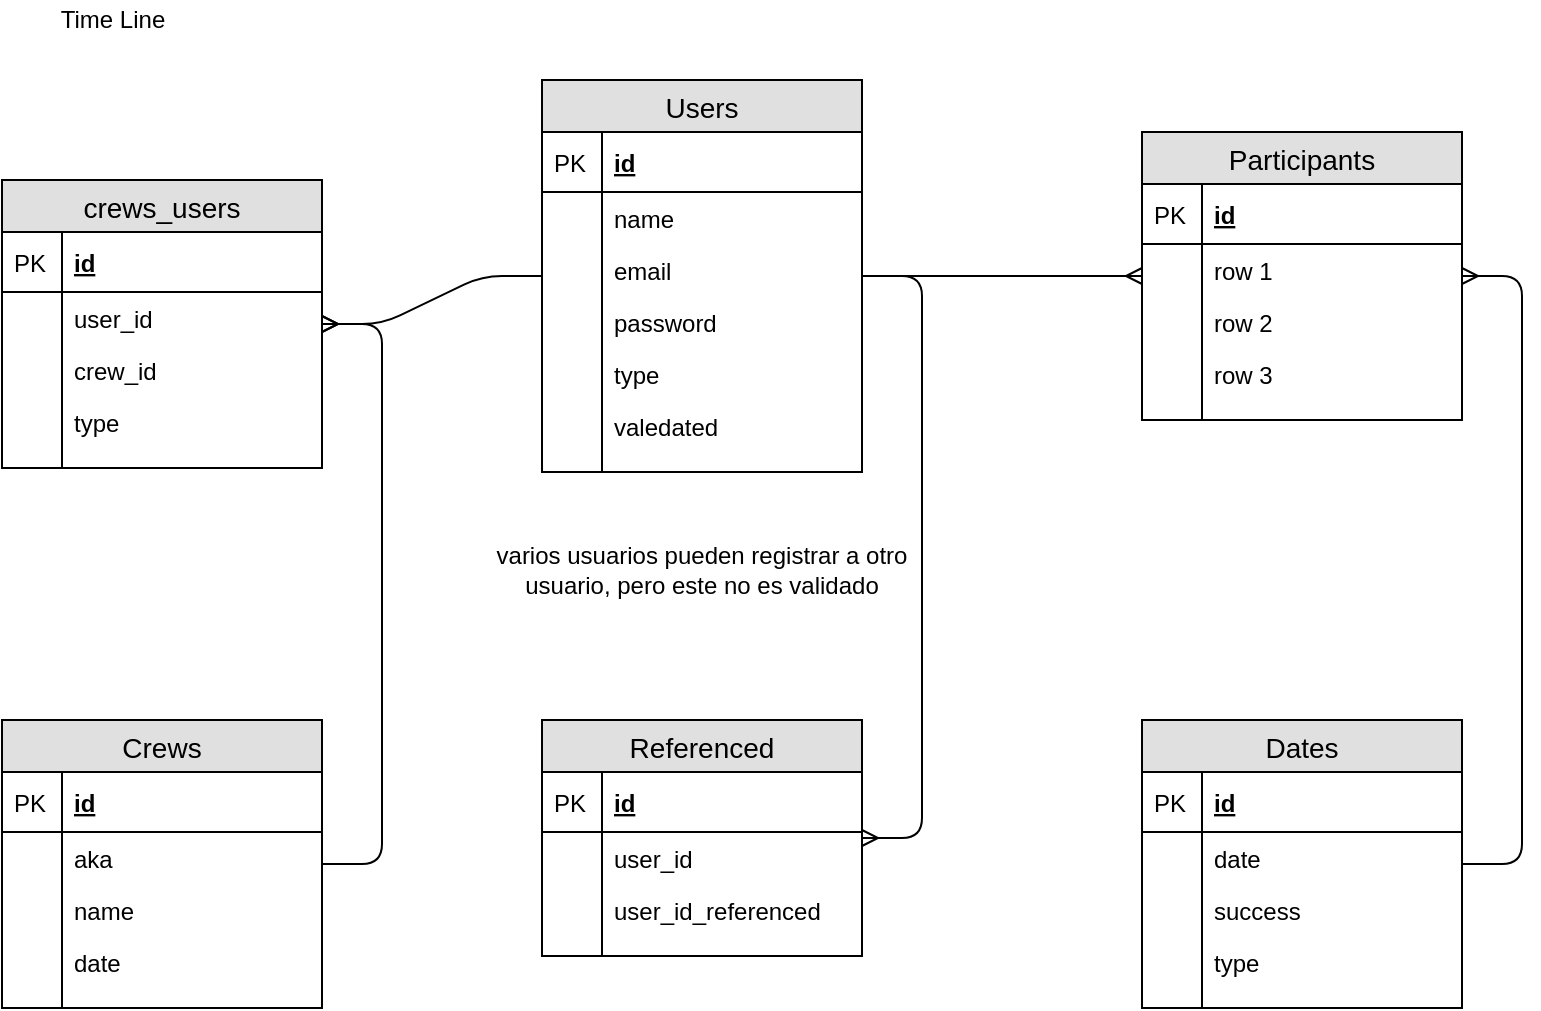 <mxfile version="12.3.5" type="github" pages="1">
  <diagram id="JzFVb4oyIEqKxlwuu2U5" name="Página-1">
    <mxGraphModel dx="1059" dy="760" grid="1" gridSize="10" guides="1" tooltips="1" connect="1" arrows="1" fold="1" page="1" pageScale="1" pageWidth="827" pageHeight="1169" math="0" shadow="0">
      <root>
        <mxCell id="0"/>
        <mxCell id="1" parent="0"/>
        <mxCell id="Vl0drdcQFhSeEJBYL_XI-1" value="Time Line&lt;br&gt;" style="text;html=1;align=center;verticalAlign=middle;resizable=0;points=[];;autosize=1;" parent="1" vertex="1">
          <mxGeometry x="40" y="40" width="70" height="20" as="geometry"/>
        </mxCell>
        <mxCell id="Vl0drdcQFhSeEJBYL_XI-6" value="Users" style="swimlane;fontStyle=0;childLayout=stackLayout;horizontal=1;startSize=26;fillColor=#e0e0e0;horizontalStack=0;resizeParent=1;resizeParentMax=0;resizeLast=0;collapsible=1;marginBottom=0;swimlaneFillColor=#ffffff;align=center;fontSize=14;" parent="1" vertex="1">
          <mxGeometry x="290" y="80" width="160" height="196" as="geometry"/>
        </mxCell>
        <mxCell id="Vl0drdcQFhSeEJBYL_XI-7" value="id" style="shape=partialRectangle;top=0;left=0;right=0;bottom=1;align=left;verticalAlign=middle;fillColor=none;spacingLeft=34;spacingRight=4;overflow=hidden;rotatable=0;points=[[0,0.5],[1,0.5]];portConstraint=eastwest;dropTarget=0;fontStyle=5;fontSize=12;" parent="Vl0drdcQFhSeEJBYL_XI-6" vertex="1">
          <mxGeometry y="26" width="160" height="30" as="geometry"/>
        </mxCell>
        <mxCell id="Vl0drdcQFhSeEJBYL_XI-8" value="PK" style="shape=partialRectangle;top=0;left=0;bottom=0;fillColor=none;align=left;verticalAlign=middle;spacingLeft=4;spacingRight=4;overflow=hidden;rotatable=0;points=[];portConstraint=eastwest;part=1;fontSize=12;" parent="Vl0drdcQFhSeEJBYL_XI-7" vertex="1" connectable="0">
          <mxGeometry width="30" height="30" as="geometry"/>
        </mxCell>
        <mxCell id="Vl0drdcQFhSeEJBYL_XI-9" value="name" style="shape=partialRectangle;top=0;left=0;right=0;bottom=0;align=left;verticalAlign=top;fillColor=none;spacingLeft=34;spacingRight=4;overflow=hidden;rotatable=0;points=[[0,0.5],[1,0.5]];portConstraint=eastwest;dropTarget=0;fontSize=12;" parent="Vl0drdcQFhSeEJBYL_XI-6" vertex="1">
          <mxGeometry y="56" width="160" height="26" as="geometry"/>
        </mxCell>
        <mxCell id="Vl0drdcQFhSeEJBYL_XI-10" value="" style="shape=partialRectangle;top=0;left=0;bottom=0;fillColor=none;align=left;verticalAlign=top;spacingLeft=4;spacingRight=4;overflow=hidden;rotatable=0;points=[];portConstraint=eastwest;part=1;fontSize=12;" parent="Vl0drdcQFhSeEJBYL_XI-9" vertex="1" connectable="0">
          <mxGeometry width="30" height="26" as="geometry"/>
        </mxCell>
        <mxCell id="Vl0drdcQFhSeEJBYL_XI-11" value="email" style="shape=partialRectangle;top=0;left=0;right=0;bottom=0;align=left;verticalAlign=top;fillColor=none;spacingLeft=34;spacingRight=4;overflow=hidden;rotatable=0;points=[[0,0.5],[1,0.5]];portConstraint=eastwest;dropTarget=0;fontSize=12;" parent="Vl0drdcQFhSeEJBYL_XI-6" vertex="1">
          <mxGeometry y="82" width="160" height="26" as="geometry"/>
        </mxCell>
        <mxCell id="Vl0drdcQFhSeEJBYL_XI-12" value="" style="shape=partialRectangle;top=0;left=0;bottom=0;fillColor=none;align=left;verticalAlign=top;spacingLeft=4;spacingRight=4;overflow=hidden;rotatable=0;points=[];portConstraint=eastwest;part=1;fontSize=12;" parent="Vl0drdcQFhSeEJBYL_XI-11" vertex="1" connectable="0">
          <mxGeometry width="30" height="26" as="geometry"/>
        </mxCell>
        <mxCell id="Vl0drdcQFhSeEJBYL_XI-13" value="password" style="shape=partialRectangle;top=0;left=0;right=0;bottom=0;align=left;verticalAlign=top;fillColor=none;spacingLeft=34;spacingRight=4;overflow=hidden;rotatable=0;points=[[0,0.5],[1,0.5]];portConstraint=eastwest;dropTarget=0;fontSize=12;" parent="Vl0drdcQFhSeEJBYL_XI-6" vertex="1">
          <mxGeometry y="108" width="160" height="26" as="geometry"/>
        </mxCell>
        <mxCell id="Vl0drdcQFhSeEJBYL_XI-14" value="" style="shape=partialRectangle;top=0;left=0;bottom=0;fillColor=none;align=left;verticalAlign=top;spacingLeft=4;spacingRight=4;overflow=hidden;rotatable=0;points=[];portConstraint=eastwest;part=1;fontSize=12;" parent="Vl0drdcQFhSeEJBYL_XI-13" vertex="1" connectable="0">
          <mxGeometry width="30" height="26" as="geometry"/>
        </mxCell>
        <mxCell id="u0_i2BLCWDSKhxzPLTD1-4" value="type" style="shape=partialRectangle;top=0;left=0;right=0;bottom=0;align=left;verticalAlign=top;fillColor=none;spacingLeft=34;spacingRight=4;overflow=hidden;rotatable=0;points=[[0,0.5],[1,0.5]];portConstraint=eastwest;dropTarget=0;fontSize=12;" vertex="1" parent="Vl0drdcQFhSeEJBYL_XI-6">
          <mxGeometry y="134" width="160" height="26" as="geometry"/>
        </mxCell>
        <mxCell id="u0_i2BLCWDSKhxzPLTD1-5" value="" style="shape=partialRectangle;top=0;left=0;bottom=0;fillColor=none;align=left;verticalAlign=top;spacingLeft=4;spacingRight=4;overflow=hidden;rotatable=0;points=[];portConstraint=eastwest;part=1;fontSize=12;" vertex="1" connectable="0" parent="u0_i2BLCWDSKhxzPLTD1-4">
          <mxGeometry width="30" height="26" as="geometry"/>
        </mxCell>
        <mxCell id="u0_i2BLCWDSKhxzPLTD1-6" value="valedated" style="shape=partialRectangle;top=0;left=0;right=0;bottom=0;align=left;verticalAlign=top;fillColor=none;spacingLeft=34;spacingRight=4;overflow=hidden;rotatable=0;points=[[0,0.5],[1,0.5]];portConstraint=eastwest;dropTarget=0;fontSize=12;" vertex="1" parent="Vl0drdcQFhSeEJBYL_XI-6">
          <mxGeometry y="160" width="160" height="26" as="geometry"/>
        </mxCell>
        <mxCell id="u0_i2BLCWDSKhxzPLTD1-7" value="" style="shape=partialRectangle;top=0;left=0;bottom=0;fillColor=none;align=left;verticalAlign=top;spacingLeft=4;spacingRight=4;overflow=hidden;rotatable=0;points=[];portConstraint=eastwest;part=1;fontSize=12;" vertex="1" connectable="0" parent="u0_i2BLCWDSKhxzPLTD1-6">
          <mxGeometry width="30" height="26" as="geometry"/>
        </mxCell>
        <mxCell id="Vl0drdcQFhSeEJBYL_XI-15" value="" style="shape=partialRectangle;top=0;left=0;right=0;bottom=0;align=left;verticalAlign=top;fillColor=none;spacingLeft=34;spacingRight=4;overflow=hidden;rotatable=0;points=[[0,0.5],[1,0.5]];portConstraint=eastwest;dropTarget=0;fontSize=12;" parent="Vl0drdcQFhSeEJBYL_XI-6" vertex="1">
          <mxGeometry y="186" width="160" height="10" as="geometry"/>
        </mxCell>
        <mxCell id="Vl0drdcQFhSeEJBYL_XI-16" value="" style="shape=partialRectangle;top=0;left=0;bottom=0;fillColor=none;align=left;verticalAlign=top;spacingLeft=4;spacingRight=4;overflow=hidden;rotatable=0;points=[];portConstraint=eastwest;part=1;fontSize=12;" parent="Vl0drdcQFhSeEJBYL_XI-15" vertex="1" connectable="0">
          <mxGeometry width="30" height="10" as="geometry"/>
        </mxCell>
        <mxCell id="Vl0drdcQFhSeEJBYL_XI-17" value="Dates" style="swimlane;fontStyle=0;childLayout=stackLayout;horizontal=1;startSize=26;fillColor=#e0e0e0;horizontalStack=0;resizeParent=1;resizeParentMax=0;resizeLast=0;collapsible=1;marginBottom=0;swimlaneFillColor=#ffffff;align=center;fontSize=14;" parent="1" vertex="1">
          <mxGeometry x="590" y="400" width="160" height="144" as="geometry"/>
        </mxCell>
        <mxCell id="Vl0drdcQFhSeEJBYL_XI-18" value="id" style="shape=partialRectangle;top=0;left=0;right=0;bottom=1;align=left;verticalAlign=middle;fillColor=none;spacingLeft=34;spacingRight=4;overflow=hidden;rotatable=0;points=[[0,0.5],[1,0.5]];portConstraint=eastwest;dropTarget=0;fontStyle=5;fontSize=12;" parent="Vl0drdcQFhSeEJBYL_XI-17" vertex="1">
          <mxGeometry y="26" width="160" height="30" as="geometry"/>
        </mxCell>
        <mxCell id="Vl0drdcQFhSeEJBYL_XI-19" value="PK" style="shape=partialRectangle;top=0;left=0;bottom=0;fillColor=none;align=left;verticalAlign=middle;spacingLeft=4;spacingRight=4;overflow=hidden;rotatable=0;points=[];portConstraint=eastwest;part=1;fontSize=12;" parent="Vl0drdcQFhSeEJBYL_XI-18" vertex="1" connectable="0">
          <mxGeometry width="30" height="30" as="geometry"/>
        </mxCell>
        <mxCell id="Vl0drdcQFhSeEJBYL_XI-20" value="date" style="shape=partialRectangle;top=0;left=0;right=0;bottom=0;align=left;verticalAlign=top;fillColor=none;spacingLeft=34;spacingRight=4;overflow=hidden;rotatable=0;points=[[0,0.5],[1,0.5]];portConstraint=eastwest;dropTarget=0;fontSize=12;" parent="Vl0drdcQFhSeEJBYL_XI-17" vertex="1">
          <mxGeometry y="56" width="160" height="26" as="geometry"/>
        </mxCell>
        <mxCell id="Vl0drdcQFhSeEJBYL_XI-21" value="" style="shape=partialRectangle;top=0;left=0;bottom=0;fillColor=none;align=left;verticalAlign=top;spacingLeft=4;spacingRight=4;overflow=hidden;rotatable=0;points=[];portConstraint=eastwest;part=1;fontSize=12;" parent="Vl0drdcQFhSeEJBYL_XI-20" vertex="1" connectable="0">
          <mxGeometry width="30" height="26" as="geometry"/>
        </mxCell>
        <mxCell id="Vl0drdcQFhSeEJBYL_XI-22" value="success" style="shape=partialRectangle;top=0;left=0;right=0;bottom=0;align=left;verticalAlign=top;fillColor=none;spacingLeft=34;spacingRight=4;overflow=hidden;rotatable=0;points=[[0,0.5],[1,0.5]];portConstraint=eastwest;dropTarget=0;fontSize=12;" parent="Vl0drdcQFhSeEJBYL_XI-17" vertex="1">
          <mxGeometry y="82" width="160" height="26" as="geometry"/>
        </mxCell>
        <mxCell id="Vl0drdcQFhSeEJBYL_XI-23" value="" style="shape=partialRectangle;top=0;left=0;bottom=0;fillColor=none;align=left;verticalAlign=top;spacingLeft=4;spacingRight=4;overflow=hidden;rotatable=0;points=[];portConstraint=eastwest;part=1;fontSize=12;" parent="Vl0drdcQFhSeEJBYL_XI-22" vertex="1" connectable="0">
          <mxGeometry width="30" height="26" as="geometry"/>
        </mxCell>
        <mxCell id="Vl0drdcQFhSeEJBYL_XI-24" value="type" style="shape=partialRectangle;top=0;left=0;right=0;bottom=0;align=left;verticalAlign=top;fillColor=none;spacingLeft=34;spacingRight=4;overflow=hidden;rotatable=0;points=[[0,0.5],[1,0.5]];portConstraint=eastwest;dropTarget=0;fontSize=12;" parent="Vl0drdcQFhSeEJBYL_XI-17" vertex="1">
          <mxGeometry y="108" width="160" height="26" as="geometry"/>
        </mxCell>
        <mxCell id="Vl0drdcQFhSeEJBYL_XI-25" value="" style="shape=partialRectangle;top=0;left=0;bottom=0;fillColor=none;align=left;verticalAlign=top;spacingLeft=4;spacingRight=4;overflow=hidden;rotatable=0;points=[];portConstraint=eastwest;part=1;fontSize=12;" parent="Vl0drdcQFhSeEJBYL_XI-24" vertex="1" connectable="0">
          <mxGeometry width="30" height="26" as="geometry"/>
        </mxCell>
        <mxCell id="Vl0drdcQFhSeEJBYL_XI-26" value="" style="shape=partialRectangle;top=0;left=0;right=0;bottom=0;align=left;verticalAlign=top;fillColor=none;spacingLeft=34;spacingRight=4;overflow=hidden;rotatable=0;points=[[0,0.5],[1,0.5]];portConstraint=eastwest;dropTarget=0;fontSize=12;" parent="Vl0drdcQFhSeEJBYL_XI-17" vertex="1">
          <mxGeometry y="134" width="160" height="10" as="geometry"/>
        </mxCell>
        <mxCell id="Vl0drdcQFhSeEJBYL_XI-27" value="" style="shape=partialRectangle;top=0;left=0;bottom=0;fillColor=none;align=left;verticalAlign=top;spacingLeft=4;spacingRight=4;overflow=hidden;rotatable=0;points=[];portConstraint=eastwest;part=1;fontSize=12;" parent="Vl0drdcQFhSeEJBYL_XI-26" vertex="1" connectable="0">
          <mxGeometry width="30" height="10" as="geometry"/>
        </mxCell>
        <mxCell id="Vl0drdcQFhSeEJBYL_XI-28" value="Crews" style="swimlane;fontStyle=0;childLayout=stackLayout;horizontal=1;startSize=26;fillColor=#e0e0e0;horizontalStack=0;resizeParent=1;resizeParentMax=0;resizeLast=0;collapsible=1;marginBottom=0;swimlaneFillColor=#ffffff;align=center;fontSize=14;" parent="1" vertex="1">
          <mxGeometry x="20" y="400" width="160" height="144" as="geometry"/>
        </mxCell>
        <mxCell id="Vl0drdcQFhSeEJBYL_XI-29" value="id" style="shape=partialRectangle;top=0;left=0;right=0;bottom=1;align=left;verticalAlign=middle;fillColor=none;spacingLeft=34;spacingRight=4;overflow=hidden;rotatable=0;points=[[0,0.5],[1,0.5]];portConstraint=eastwest;dropTarget=0;fontStyle=5;fontSize=12;" parent="Vl0drdcQFhSeEJBYL_XI-28" vertex="1">
          <mxGeometry y="26" width="160" height="30" as="geometry"/>
        </mxCell>
        <mxCell id="Vl0drdcQFhSeEJBYL_XI-30" value="PK" style="shape=partialRectangle;top=0;left=0;bottom=0;fillColor=none;align=left;verticalAlign=middle;spacingLeft=4;spacingRight=4;overflow=hidden;rotatable=0;points=[];portConstraint=eastwest;part=1;fontSize=12;" parent="Vl0drdcQFhSeEJBYL_XI-29" vertex="1" connectable="0">
          <mxGeometry width="30" height="30" as="geometry"/>
        </mxCell>
        <mxCell id="Vl0drdcQFhSeEJBYL_XI-31" value="aka" style="shape=partialRectangle;top=0;left=0;right=0;bottom=0;align=left;verticalAlign=top;fillColor=none;spacingLeft=34;spacingRight=4;overflow=hidden;rotatable=0;points=[[0,0.5],[1,0.5]];portConstraint=eastwest;dropTarget=0;fontSize=12;" parent="Vl0drdcQFhSeEJBYL_XI-28" vertex="1">
          <mxGeometry y="56" width="160" height="26" as="geometry"/>
        </mxCell>
        <mxCell id="Vl0drdcQFhSeEJBYL_XI-32" value="" style="shape=partialRectangle;top=0;left=0;bottom=0;fillColor=none;align=left;verticalAlign=top;spacingLeft=4;spacingRight=4;overflow=hidden;rotatable=0;points=[];portConstraint=eastwest;part=1;fontSize=12;" parent="Vl0drdcQFhSeEJBYL_XI-31" vertex="1" connectable="0">
          <mxGeometry width="30" height="26" as="geometry"/>
        </mxCell>
        <mxCell id="Vl0drdcQFhSeEJBYL_XI-33" value="name" style="shape=partialRectangle;top=0;left=0;right=0;bottom=0;align=left;verticalAlign=top;fillColor=none;spacingLeft=34;spacingRight=4;overflow=hidden;rotatable=0;points=[[0,0.5],[1,0.5]];portConstraint=eastwest;dropTarget=0;fontSize=12;" parent="Vl0drdcQFhSeEJBYL_XI-28" vertex="1">
          <mxGeometry y="82" width="160" height="26" as="geometry"/>
        </mxCell>
        <mxCell id="Vl0drdcQFhSeEJBYL_XI-34" value="" style="shape=partialRectangle;top=0;left=0;bottom=0;fillColor=none;align=left;verticalAlign=top;spacingLeft=4;spacingRight=4;overflow=hidden;rotatable=0;points=[];portConstraint=eastwest;part=1;fontSize=12;" parent="Vl0drdcQFhSeEJBYL_XI-33" vertex="1" connectable="0">
          <mxGeometry width="30" height="26" as="geometry"/>
        </mxCell>
        <mxCell id="Vl0drdcQFhSeEJBYL_XI-35" value="date" style="shape=partialRectangle;top=0;left=0;right=0;bottom=0;align=left;verticalAlign=top;fillColor=none;spacingLeft=34;spacingRight=4;overflow=hidden;rotatable=0;points=[[0,0.5],[1,0.5]];portConstraint=eastwest;dropTarget=0;fontSize=12;" parent="Vl0drdcQFhSeEJBYL_XI-28" vertex="1">
          <mxGeometry y="108" width="160" height="26" as="geometry"/>
        </mxCell>
        <mxCell id="Vl0drdcQFhSeEJBYL_XI-36" value="" style="shape=partialRectangle;top=0;left=0;bottom=0;fillColor=none;align=left;verticalAlign=top;spacingLeft=4;spacingRight=4;overflow=hidden;rotatable=0;points=[];portConstraint=eastwest;part=1;fontSize=12;" parent="Vl0drdcQFhSeEJBYL_XI-35" vertex="1" connectable="0">
          <mxGeometry width="30" height="26" as="geometry"/>
        </mxCell>
        <mxCell id="Vl0drdcQFhSeEJBYL_XI-37" value="" style="shape=partialRectangle;top=0;left=0;right=0;bottom=0;align=left;verticalAlign=top;fillColor=none;spacingLeft=34;spacingRight=4;overflow=hidden;rotatable=0;points=[[0,0.5],[1,0.5]];portConstraint=eastwest;dropTarget=0;fontSize=12;" parent="Vl0drdcQFhSeEJBYL_XI-28" vertex="1">
          <mxGeometry y="134" width="160" height="10" as="geometry"/>
        </mxCell>
        <mxCell id="Vl0drdcQFhSeEJBYL_XI-38" value="" style="shape=partialRectangle;top=0;left=0;bottom=0;fillColor=none;align=left;verticalAlign=top;spacingLeft=4;spacingRight=4;overflow=hidden;rotatable=0;points=[];portConstraint=eastwest;part=1;fontSize=12;" parent="Vl0drdcQFhSeEJBYL_XI-37" vertex="1" connectable="0">
          <mxGeometry width="30" height="10" as="geometry"/>
        </mxCell>
        <mxCell id="Vl0drdcQFhSeEJBYL_XI-39" value="" style="edgeStyle=entityRelationEdgeStyle;fontSize=12;html=1;endArrow=ERmany;" parent="1" source="Vl0drdcQFhSeEJBYL_XI-6" target="Vl0drdcQFhSeEJBYL_XI-53" edge="1">
          <mxGeometry width="100" height="100" relative="1" as="geometry">
            <mxPoint x="40" y="520" as="sourcePoint"/>
            <mxPoint x="590" y="90" as="targetPoint"/>
          </mxGeometry>
        </mxCell>
        <mxCell id="Vl0drdcQFhSeEJBYL_XI-40" value="" style="edgeStyle=entityRelationEdgeStyle;fontSize=12;html=1;endArrow=ERmany;" parent="1" source="Vl0drdcQFhSeEJBYL_XI-6" target="Vl0drdcQFhSeEJBYL_XI-41" edge="1">
          <mxGeometry width="100" height="100" relative="1" as="geometry">
            <mxPoint x="40" y="520" as="sourcePoint"/>
            <mxPoint x="140" y="420" as="targetPoint"/>
          </mxGeometry>
        </mxCell>
        <mxCell id="Vl0drdcQFhSeEJBYL_XI-41" value="crews_users" style="swimlane;fontStyle=0;childLayout=stackLayout;horizontal=1;startSize=26;fillColor=#e0e0e0;horizontalStack=0;resizeParent=1;resizeParentMax=0;resizeLast=0;collapsible=1;marginBottom=0;swimlaneFillColor=#ffffff;align=center;fontSize=14;" parent="1" vertex="1">
          <mxGeometry x="20" y="130" width="160" height="144" as="geometry"/>
        </mxCell>
        <mxCell id="Vl0drdcQFhSeEJBYL_XI-42" value="id" style="shape=partialRectangle;top=0;left=0;right=0;bottom=1;align=left;verticalAlign=middle;fillColor=none;spacingLeft=34;spacingRight=4;overflow=hidden;rotatable=0;points=[[0,0.5],[1,0.5]];portConstraint=eastwest;dropTarget=0;fontStyle=5;fontSize=12;" parent="Vl0drdcQFhSeEJBYL_XI-41" vertex="1">
          <mxGeometry y="26" width="160" height="30" as="geometry"/>
        </mxCell>
        <mxCell id="Vl0drdcQFhSeEJBYL_XI-43" value="PK" style="shape=partialRectangle;top=0;left=0;bottom=0;fillColor=none;align=left;verticalAlign=middle;spacingLeft=4;spacingRight=4;overflow=hidden;rotatable=0;points=[];portConstraint=eastwest;part=1;fontSize=12;" parent="Vl0drdcQFhSeEJBYL_XI-42" vertex="1" connectable="0">
          <mxGeometry width="30" height="30" as="geometry"/>
        </mxCell>
        <mxCell id="Vl0drdcQFhSeEJBYL_XI-44" value="user_id" style="shape=partialRectangle;top=0;left=0;right=0;bottom=0;align=left;verticalAlign=top;fillColor=none;spacingLeft=34;spacingRight=4;overflow=hidden;rotatable=0;points=[[0,0.5],[1,0.5]];portConstraint=eastwest;dropTarget=0;fontSize=12;" parent="Vl0drdcQFhSeEJBYL_XI-41" vertex="1">
          <mxGeometry y="56" width="160" height="26" as="geometry"/>
        </mxCell>
        <mxCell id="Vl0drdcQFhSeEJBYL_XI-45" value="" style="shape=partialRectangle;top=0;left=0;bottom=0;fillColor=none;align=left;verticalAlign=top;spacingLeft=4;spacingRight=4;overflow=hidden;rotatable=0;points=[];portConstraint=eastwest;part=1;fontSize=12;" parent="Vl0drdcQFhSeEJBYL_XI-44" vertex="1" connectable="0">
          <mxGeometry width="30" height="26" as="geometry"/>
        </mxCell>
        <mxCell id="Vl0drdcQFhSeEJBYL_XI-46" value="crew_id" style="shape=partialRectangle;top=0;left=0;right=0;bottom=0;align=left;verticalAlign=top;fillColor=none;spacingLeft=34;spacingRight=4;overflow=hidden;rotatable=0;points=[[0,0.5],[1,0.5]];portConstraint=eastwest;dropTarget=0;fontSize=12;" parent="Vl0drdcQFhSeEJBYL_XI-41" vertex="1">
          <mxGeometry y="82" width="160" height="26" as="geometry"/>
        </mxCell>
        <mxCell id="Vl0drdcQFhSeEJBYL_XI-47" value="" style="shape=partialRectangle;top=0;left=0;bottom=0;fillColor=none;align=left;verticalAlign=top;spacingLeft=4;spacingRight=4;overflow=hidden;rotatable=0;points=[];portConstraint=eastwest;part=1;fontSize=12;" parent="Vl0drdcQFhSeEJBYL_XI-46" vertex="1" connectable="0">
          <mxGeometry width="30" height="26" as="geometry"/>
        </mxCell>
        <mxCell id="Vl0drdcQFhSeEJBYL_XI-48" value="type" style="shape=partialRectangle;top=0;left=0;right=0;bottom=0;align=left;verticalAlign=top;fillColor=none;spacingLeft=34;spacingRight=4;overflow=hidden;rotatable=0;points=[[0,0.5],[1,0.5]];portConstraint=eastwest;dropTarget=0;fontSize=12;" parent="Vl0drdcQFhSeEJBYL_XI-41" vertex="1">
          <mxGeometry y="108" width="160" height="26" as="geometry"/>
        </mxCell>
        <mxCell id="Vl0drdcQFhSeEJBYL_XI-49" value="" style="shape=partialRectangle;top=0;left=0;bottom=0;fillColor=none;align=left;verticalAlign=top;spacingLeft=4;spacingRight=4;overflow=hidden;rotatable=0;points=[];portConstraint=eastwest;part=1;fontSize=12;" parent="Vl0drdcQFhSeEJBYL_XI-48" vertex="1" connectable="0">
          <mxGeometry width="30" height="26" as="geometry"/>
        </mxCell>
        <mxCell id="Vl0drdcQFhSeEJBYL_XI-50" value="" style="shape=partialRectangle;top=0;left=0;right=0;bottom=0;align=left;verticalAlign=top;fillColor=none;spacingLeft=34;spacingRight=4;overflow=hidden;rotatable=0;points=[[0,0.5],[1,0.5]];portConstraint=eastwest;dropTarget=0;fontSize=12;" parent="Vl0drdcQFhSeEJBYL_XI-41" vertex="1">
          <mxGeometry y="134" width="160" height="10" as="geometry"/>
        </mxCell>
        <mxCell id="Vl0drdcQFhSeEJBYL_XI-51" value="" style="shape=partialRectangle;top=0;left=0;bottom=0;fillColor=none;align=left;verticalAlign=top;spacingLeft=4;spacingRight=4;overflow=hidden;rotatable=0;points=[];portConstraint=eastwest;part=1;fontSize=12;" parent="Vl0drdcQFhSeEJBYL_XI-50" vertex="1" connectable="0">
          <mxGeometry width="30" height="10" as="geometry"/>
        </mxCell>
        <mxCell id="Vl0drdcQFhSeEJBYL_XI-52" value="" style="edgeStyle=entityRelationEdgeStyle;fontSize=12;html=1;endArrow=ERmany;" parent="1" source="Vl0drdcQFhSeEJBYL_XI-28" target="Vl0drdcQFhSeEJBYL_XI-41" edge="1">
          <mxGeometry width="100" height="100" relative="1" as="geometry">
            <mxPoint x="20" y="600" as="sourcePoint"/>
            <mxPoint x="120" y="500" as="targetPoint"/>
          </mxGeometry>
        </mxCell>
        <mxCell id="Vl0drdcQFhSeEJBYL_XI-53" value="Participants" style="swimlane;fontStyle=0;childLayout=stackLayout;horizontal=1;startSize=26;fillColor=#e0e0e0;horizontalStack=0;resizeParent=1;resizeParentMax=0;resizeLast=0;collapsible=1;marginBottom=0;swimlaneFillColor=#ffffff;align=center;fontSize=14;" parent="1" vertex="1">
          <mxGeometry x="590" y="106" width="160" height="144" as="geometry"/>
        </mxCell>
        <mxCell id="Vl0drdcQFhSeEJBYL_XI-54" value="id" style="shape=partialRectangle;top=0;left=0;right=0;bottom=1;align=left;verticalAlign=middle;fillColor=none;spacingLeft=34;spacingRight=4;overflow=hidden;rotatable=0;points=[[0,0.5],[1,0.5]];portConstraint=eastwest;dropTarget=0;fontStyle=5;fontSize=12;" parent="Vl0drdcQFhSeEJBYL_XI-53" vertex="1">
          <mxGeometry y="26" width="160" height="30" as="geometry"/>
        </mxCell>
        <mxCell id="Vl0drdcQFhSeEJBYL_XI-55" value="PK" style="shape=partialRectangle;top=0;left=0;bottom=0;fillColor=none;align=left;verticalAlign=middle;spacingLeft=4;spacingRight=4;overflow=hidden;rotatable=0;points=[];portConstraint=eastwest;part=1;fontSize=12;" parent="Vl0drdcQFhSeEJBYL_XI-54" vertex="1" connectable="0">
          <mxGeometry width="30" height="30" as="geometry"/>
        </mxCell>
        <mxCell id="Vl0drdcQFhSeEJBYL_XI-56" value="row 1" style="shape=partialRectangle;top=0;left=0;right=0;bottom=0;align=left;verticalAlign=top;fillColor=none;spacingLeft=34;spacingRight=4;overflow=hidden;rotatable=0;points=[[0,0.5],[1,0.5]];portConstraint=eastwest;dropTarget=0;fontSize=12;" parent="Vl0drdcQFhSeEJBYL_XI-53" vertex="1">
          <mxGeometry y="56" width="160" height="26" as="geometry"/>
        </mxCell>
        <mxCell id="Vl0drdcQFhSeEJBYL_XI-57" value="" style="shape=partialRectangle;top=0;left=0;bottom=0;fillColor=none;align=left;verticalAlign=top;spacingLeft=4;spacingRight=4;overflow=hidden;rotatable=0;points=[];portConstraint=eastwest;part=1;fontSize=12;" parent="Vl0drdcQFhSeEJBYL_XI-56" vertex="1" connectable="0">
          <mxGeometry width="30" height="26" as="geometry"/>
        </mxCell>
        <mxCell id="Vl0drdcQFhSeEJBYL_XI-58" value="row 2" style="shape=partialRectangle;top=0;left=0;right=0;bottom=0;align=left;verticalAlign=top;fillColor=none;spacingLeft=34;spacingRight=4;overflow=hidden;rotatable=0;points=[[0,0.5],[1,0.5]];portConstraint=eastwest;dropTarget=0;fontSize=12;" parent="Vl0drdcQFhSeEJBYL_XI-53" vertex="1">
          <mxGeometry y="82" width="160" height="26" as="geometry"/>
        </mxCell>
        <mxCell id="Vl0drdcQFhSeEJBYL_XI-59" value="" style="shape=partialRectangle;top=0;left=0;bottom=0;fillColor=none;align=left;verticalAlign=top;spacingLeft=4;spacingRight=4;overflow=hidden;rotatable=0;points=[];portConstraint=eastwest;part=1;fontSize=12;" parent="Vl0drdcQFhSeEJBYL_XI-58" vertex="1" connectable="0">
          <mxGeometry width="30" height="26" as="geometry"/>
        </mxCell>
        <mxCell id="Vl0drdcQFhSeEJBYL_XI-60" value="row 3" style="shape=partialRectangle;top=0;left=0;right=0;bottom=0;align=left;verticalAlign=top;fillColor=none;spacingLeft=34;spacingRight=4;overflow=hidden;rotatable=0;points=[[0,0.5],[1,0.5]];portConstraint=eastwest;dropTarget=0;fontSize=12;" parent="Vl0drdcQFhSeEJBYL_XI-53" vertex="1">
          <mxGeometry y="108" width="160" height="26" as="geometry"/>
        </mxCell>
        <mxCell id="Vl0drdcQFhSeEJBYL_XI-61" value="" style="shape=partialRectangle;top=0;left=0;bottom=0;fillColor=none;align=left;verticalAlign=top;spacingLeft=4;spacingRight=4;overflow=hidden;rotatable=0;points=[];portConstraint=eastwest;part=1;fontSize=12;" parent="Vl0drdcQFhSeEJBYL_XI-60" vertex="1" connectable="0">
          <mxGeometry width="30" height="26" as="geometry"/>
        </mxCell>
        <mxCell id="Vl0drdcQFhSeEJBYL_XI-62" value="" style="shape=partialRectangle;top=0;left=0;right=0;bottom=0;align=left;verticalAlign=top;fillColor=none;spacingLeft=34;spacingRight=4;overflow=hidden;rotatable=0;points=[[0,0.5],[1,0.5]];portConstraint=eastwest;dropTarget=0;fontSize=12;" parent="Vl0drdcQFhSeEJBYL_XI-53" vertex="1">
          <mxGeometry y="134" width="160" height="10" as="geometry"/>
        </mxCell>
        <mxCell id="Vl0drdcQFhSeEJBYL_XI-63" value="" style="shape=partialRectangle;top=0;left=0;bottom=0;fillColor=none;align=left;verticalAlign=top;spacingLeft=4;spacingRight=4;overflow=hidden;rotatable=0;points=[];portConstraint=eastwest;part=1;fontSize=12;" parent="Vl0drdcQFhSeEJBYL_XI-62" vertex="1" connectable="0">
          <mxGeometry width="30" height="10" as="geometry"/>
        </mxCell>
        <mxCell id="Vl0drdcQFhSeEJBYL_XI-64" value="" style="edgeStyle=entityRelationEdgeStyle;fontSize=12;html=1;endArrow=ERmany;" parent="1" source="Vl0drdcQFhSeEJBYL_XI-17" target="Vl0drdcQFhSeEJBYL_XI-53" edge="1">
          <mxGeometry width="100" height="100" relative="1" as="geometry">
            <mxPoint x="20" y="600" as="sourcePoint"/>
            <mxPoint x="120" y="500" as="targetPoint"/>
          </mxGeometry>
        </mxCell>
        <mxCell id="Vl0drdcQFhSeEJBYL_XI-65" value="Referenced" style="swimlane;fontStyle=0;childLayout=stackLayout;horizontal=1;startSize=26;fillColor=#e0e0e0;horizontalStack=0;resizeParent=1;resizeParentMax=0;resizeLast=0;collapsible=1;marginBottom=0;swimlaneFillColor=#ffffff;align=center;fontSize=14;" parent="1" vertex="1">
          <mxGeometry x="290" y="400" width="160" height="118" as="geometry"/>
        </mxCell>
        <mxCell id="Vl0drdcQFhSeEJBYL_XI-66" value="id" style="shape=partialRectangle;top=0;left=0;right=0;bottom=1;align=left;verticalAlign=middle;fillColor=none;spacingLeft=34;spacingRight=4;overflow=hidden;rotatable=0;points=[[0,0.5],[1,0.5]];portConstraint=eastwest;dropTarget=0;fontStyle=5;fontSize=12;" parent="Vl0drdcQFhSeEJBYL_XI-65" vertex="1">
          <mxGeometry y="26" width="160" height="30" as="geometry"/>
        </mxCell>
        <mxCell id="Vl0drdcQFhSeEJBYL_XI-67" value="PK" style="shape=partialRectangle;top=0;left=0;bottom=0;fillColor=none;align=left;verticalAlign=middle;spacingLeft=4;spacingRight=4;overflow=hidden;rotatable=0;points=[];portConstraint=eastwest;part=1;fontSize=12;" parent="Vl0drdcQFhSeEJBYL_XI-66" vertex="1" connectable="0">
          <mxGeometry width="30" height="30" as="geometry"/>
        </mxCell>
        <mxCell id="Vl0drdcQFhSeEJBYL_XI-68" value="user_id" style="shape=partialRectangle;top=0;left=0;right=0;bottom=0;align=left;verticalAlign=top;fillColor=none;spacingLeft=34;spacingRight=4;overflow=hidden;rotatable=0;points=[[0,0.5],[1,0.5]];portConstraint=eastwest;dropTarget=0;fontSize=12;" parent="Vl0drdcQFhSeEJBYL_XI-65" vertex="1">
          <mxGeometry y="56" width="160" height="26" as="geometry"/>
        </mxCell>
        <mxCell id="Vl0drdcQFhSeEJBYL_XI-69" value="" style="shape=partialRectangle;top=0;left=0;bottom=0;fillColor=none;align=left;verticalAlign=top;spacingLeft=4;spacingRight=4;overflow=hidden;rotatable=0;points=[];portConstraint=eastwest;part=1;fontSize=12;" parent="Vl0drdcQFhSeEJBYL_XI-68" vertex="1" connectable="0">
          <mxGeometry width="30" height="26" as="geometry"/>
        </mxCell>
        <mxCell id="Vl0drdcQFhSeEJBYL_XI-70" value="user_id_referenced" style="shape=partialRectangle;top=0;left=0;right=0;bottom=0;align=left;verticalAlign=top;fillColor=none;spacingLeft=34;spacingRight=4;overflow=hidden;rotatable=0;points=[[0,0.5],[1,0.5]];portConstraint=eastwest;dropTarget=0;fontSize=12;" parent="Vl0drdcQFhSeEJBYL_XI-65" vertex="1">
          <mxGeometry y="82" width="160" height="26" as="geometry"/>
        </mxCell>
        <mxCell id="Vl0drdcQFhSeEJBYL_XI-71" value="" style="shape=partialRectangle;top=0;left=0;bottom=0;fillColor=none;align=left;verticalAlign=top;spacingLeft=4;spacingRight=4;overflow=hidden;rotatable=0;points=[];portConstraint=eastwest;part=1;fontSize=12;" parent="Vl0drdcQFhSeEJBYL_XI-70" vertex="1" connectable="0">
          <mxGeometry width="30" height="26" as="geometry"/>
        </mxCell>
        <mxCell id="Vl0drdcQFhSeEJBYL_XI-74" value="" style="shape=partialRectangle;top=0;left=0;right=0;bottom=0;align=left;verticalAlign=top;fillColor=none;spacingLeft=34;spacingRight=4;overflow=hidden;rotatable=0;points=[[0,0.5],[1,0.5]];portConstraint=eastwest;dropTarget=0;fontSize=12;" parent="Vl0drdcQFhSeEJBYL_XI-65" vertex="1">
          <mxGeometry y="108" width="160" height="10" as="geometry"/>
        </mxCell>
        <mxCell id="Vl0drdcQFhSeEJBYL_XI-75" value="" style="shape=partialRectangle;top=0;left=0;bottom=0;fillColor=none;align=left;verticalAlign=top;spacingLeft=4;spacingRight=4;overflow=hidden;rotatable=0;points=[];portConstraint=eastwest;part=1;fontSize=12;" parent="Vl0drdcQFhSeEJBYL_XI-74" vertex="1" connectable="0">
          <mxGeometry width="30" height="10" as="geometry"/>
        </mxCell>
        <mxCell id="u0_i2BLCWDSKhxzPLTD1-3" value="" style="edgeStyle=entityRelationEdgeStyle;fontSize=12;html=1;endArrow=ERmany;" edge="1" parent="1" source="Vl0drdcQFhSeEJBYL_XI-6" target="Vl0drdcQFhSeEJBYL_XI-65">
          <mxGeometry width="100" height="100" relative="1" as="geometry">
            <mxPoint x="20" y="620" as="sourcePoint"/>
            <mxPoint x="120" y="520" as="targetPoint"/>
          </mxGeometry>
        </mxCell>
        <mxCell id="u0_i2BLCWDSKhxzPLTD1-8" value="varios usuarios pueden registrar a otro usuario, pero este no es validado" style="text;html=1;strokeColor=none;fillColor=none;align=center;verticalAlign=middle;whiteSpace=wrap;rounded=0;" vertex="1" parent="1">
          <mxGeometry x="265" y="300" width="210" height="50" as="geometry"/>
        </mxCell>
      </root>
    </mxGraphModel>
  </diagram>
</mxfile>
